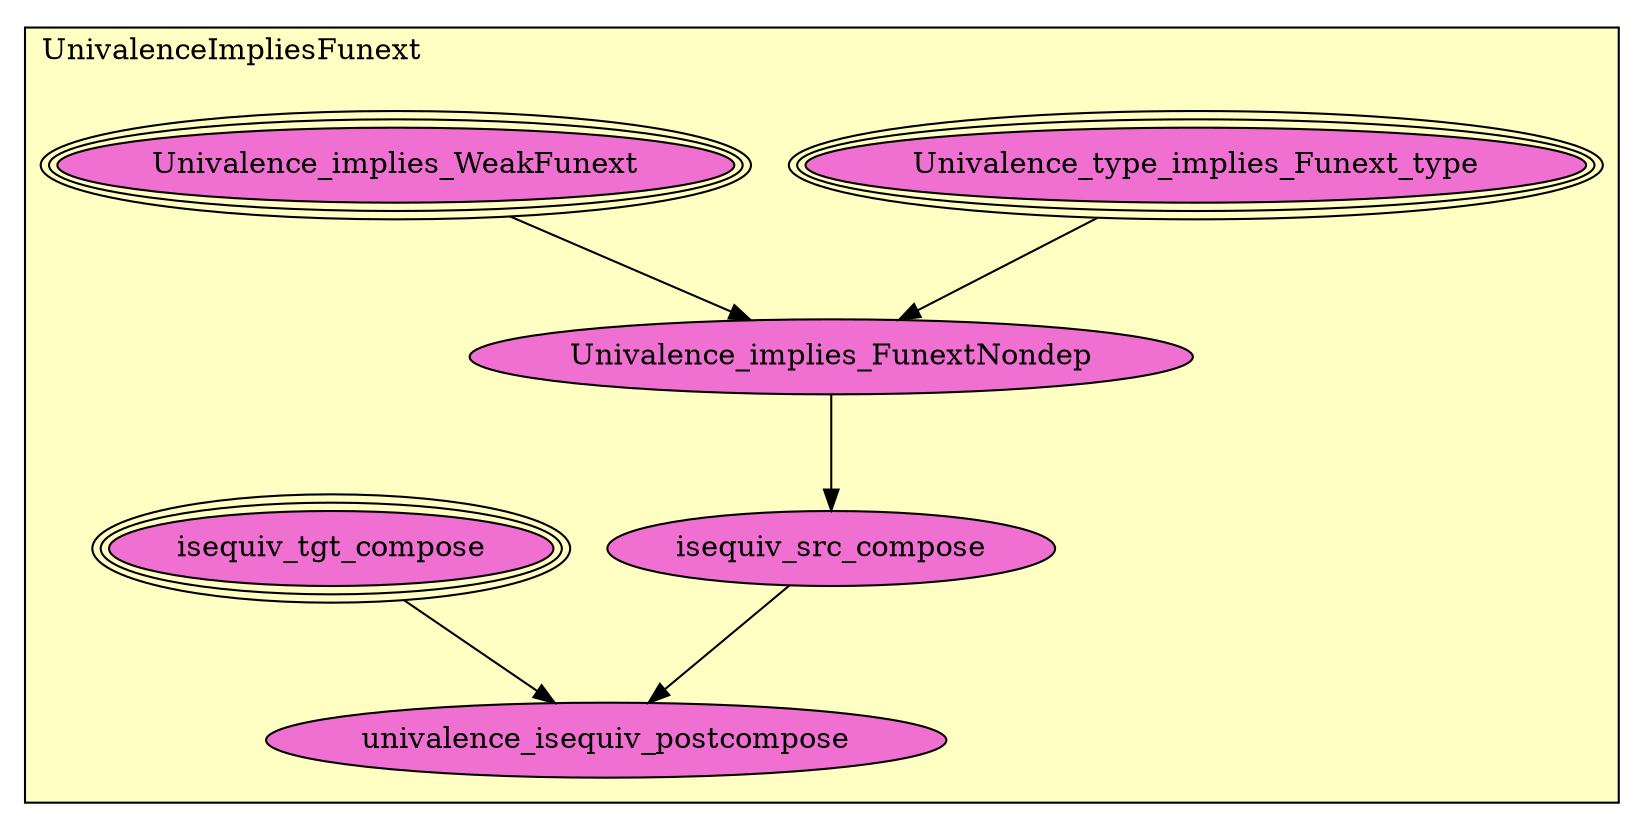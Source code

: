 digraph HoTT_Metatheory_UnivalenceImpliesFunext {
  graph [ratio=0.5]
  node [style=filled]
UnivalenceImpliesFunext_Univalence_type_implies_Funext_type [label="Univalence_type_implies_Funext_type", URL=<UnivalenceImpliesFunext.html#Univalence_type_implies_Funext_type>, peripheries=3, fillcolor="#F070D1"] ;
UnivalenceImpliesFunext_Univalence_implies_WeakFunext [label="Univalence_implies_WeakFunext", URL=<UnivalenceImpliesFunext.html#Univalence_implies_WeakFunext>, peripheries=3, fillcolor="#F070D1"] ;
UnivalenceImpliesFunext_Univalence_implies_FunextNondep [label="Univalence_implies_FunextNondep", URL=<UnivalenceImpliesFunext.html#Univalence_implies_FunextNondep>, fillcolor="#F070D1"] ;
UnivalenceImpliesFunext_isequiv_tgt_compose [label="isequiv_tgt_compose", URL=<UnivalenceImpliesFunext.html#isequiv_tgt_compose>, peripheries=3, fillcolor="#F070D1"] ;
UnivalenceImpliesFunext_isequiv_src_compose [label="isequiv_src_compose", URL=<UnivalenceImpliesFunext.html#isequiv_src_compose>, fillcolor="#F070D1"] ;
UnivalenceImpliesFunext_univalence_isequiv_postcompose [label="univalence_isequiv_postcompose", URL=<UnivalenceImpliesFunext.html#univalence_isequiv_postcompose>, fillcolor="#F070D1"] ;
  UnivalenceImpliesFunext_Univalence_type_implies_Funext_type -> UnivalenceImpliesFunext_Univalence_implies_FunextNondep [] ;
  UnivalenceImpliesFunext_Univalence_implies_WeakFunext -> UnivalenceImpliesFunext_Univalence_implies_FunextNondep [] ;
  UnivalenceImpliesFunext_Univalence_implies_FunextNondep -> UnivalenceImpliesFunext_isequiv_src_compose [] ;
  UnivalenceImpliesFunext_isequiv_tgt_compose -> UnivalenceImpliesFunext_univalence_isequiv_postcompose [] ;
  UnivalenceImpliesFunext_isequiv_src_compose -> UnivalenceImpliesFunext_univalence_isequiv_postcompose [] ;
subgraph cluster_UnivalenceImpliesFunext { label="UnivalenceImpliesFunext"; fillcolor="#FFFFC3"; labeljust=l; style=filled 
UnivalenceImpliesFunext_univalence_isequiv_postcompose; UnivalenceImpliesFunext_isequiv_src_compose; UnivalenceImpliesFunext_isequiv_tgt_compose; UnivalenceImpliesFunext_Univalence_implies_FunextNondep; UnivalenceImpliesFunext_Univalence_implies_WeakFunext; UnivalenceImpliesFunext_Univalence_type_implies_Funext_type; };
} /* END */
